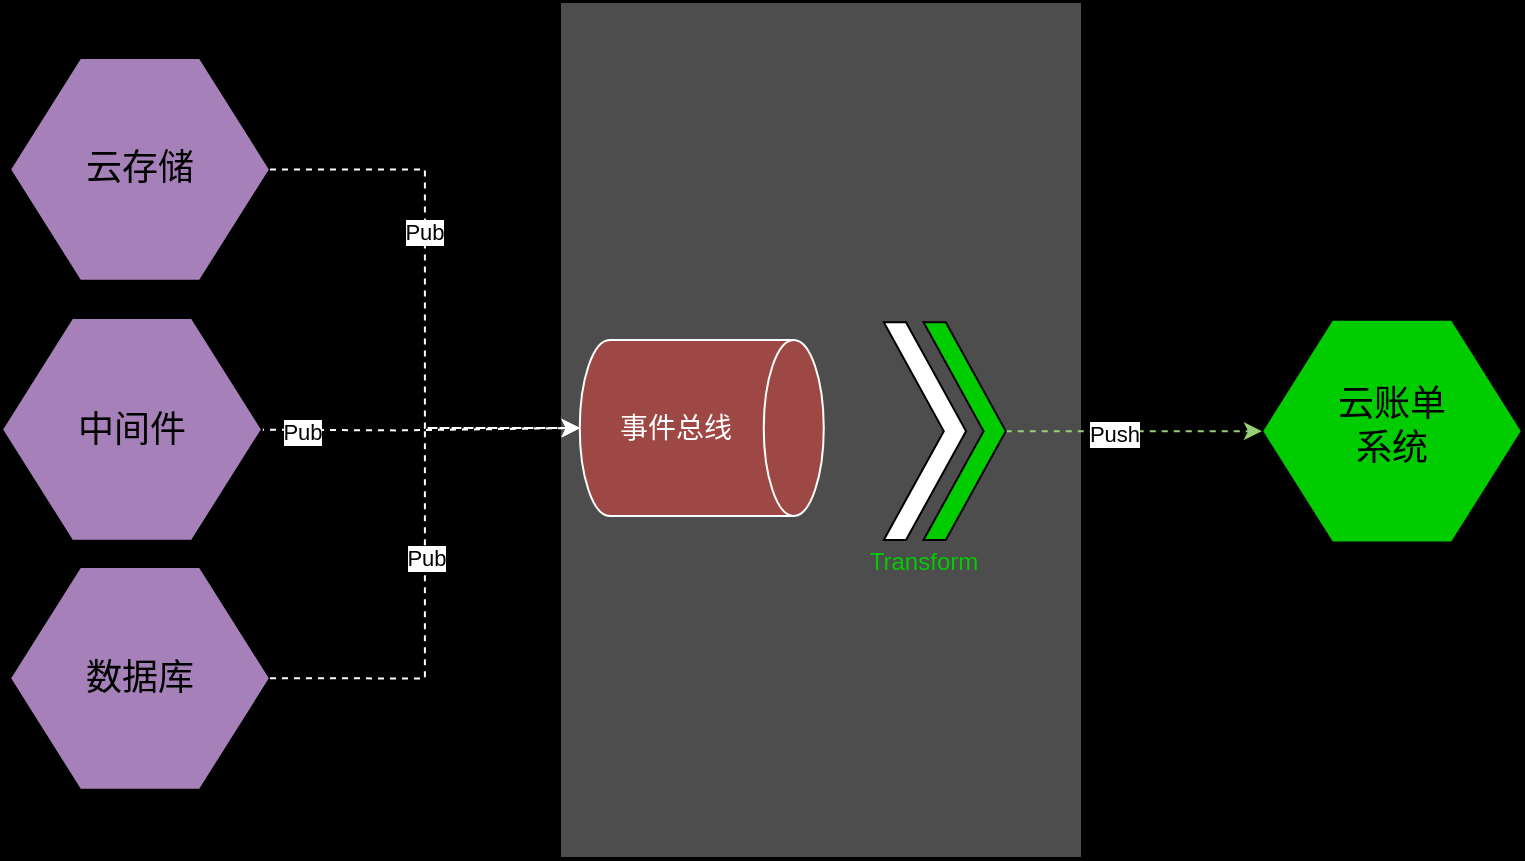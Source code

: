 <mxfile version="24.7.7">
  <diagram name="第 1 页" id="2kuI5vqeoujSwtPeEiwz">
    <mxGraphModel dx="954" dy="527" grid="0" gridSize="10" guides="1" tooltips="1" connect="1" arrows="1" fold="1" page="1" pageScale="1" pageWidth="827" pageHeight="1169" background="#000000" math="0" shadow="0">
      <root>
        <mxCell id="0" />
        <mxCell id="1" parent="0" />
        <mxCell id="m9w0L7mDfg-Hy0Zf4kCx-15" value="" style="rounded=0;whiteSpace=wrap;html=1;fillColor=#4D4D4D;" parent="1" vertex="1">
          <mxGeometry x="294" y="156" width="261" height="428" as="geometry" />
        </mxCell>
        <mxCell id="egfz6zBa7lYmq5XDyndJ-12" value="" style="verticalLabelPosition=bottom;verticalAlign=top;html=1;shape=hexagon;perimeter=hexagonPerimeter2;arcSize=6;size=0.27;fillColor=#A680B8;" parent="1" vertex="1">
          <mxGeometry x="19" y="184" width="130" height="111.43" as="geometry" />
        </mxCell>
        <mxCell id="egfz6zBa7lYmq5XDyndJ-15" value="&lt;font style=&quot;font-size: 18px;&quot;&gt;云存储&lt;/font&gt;" style="text;html=1;align=center;verticalAlign=middle;whiteSpace=wrap;rounded=0;" parent="1" vertex="1">
          <mxGeometry x="54" y="224.45" width="60" height="30" as="geometry" />
        </mxCell>
        <mxCell id="egfz6zBa7lYmq5XDyndJ-19" value="" style="verticalLabelPosition=bottom;verticalAlign=top;html=1;shape=hexagon;perimeter=hexagonPerimeter2;arcSize=6;size=0.27;fillColor=#00CC00;" parent="1" vertex="1">
          <mxGeometry x="645" y="314.85" width="130" height="111.43" as="geometry" />
        </mxCell>
        <mxCell id="egfz6zBa7lYmq5XDyndJ-20" value="&lt;span style=&quot;font-size: 18px;&quot;&gt;云账单系统&lt;/span&gt;" style="text;html=1;align=center;verticalAlign=middle;whiteSpace=wrap;rounded=0;" parent="1" vertex="1">
          <mxGeometry x="680" y="353" width="60" height="30" as="geometry" />
        </mxCell>
        <mxCell id="m9w0L7mDfg-Hy0Zf4kCx-5" value="" style="html=1;shadow=0;dashed=0;align=center;verticalAlign=middle;shape=mxgraph.arrows2.arrow;dy=0;dx=30;notch=30;direction=north;rotation=90;fillColor=#FFFFFF;strokeColor=#000000;flipV=0;flipH=1;" parent="1" vertex="1">
          <mxGeometry x="422.005" y="350.005" width="108.89" height="41.12" as="geometry" />
        </mxCell>
        <mxCell id="m9w0L7mDfg-Hy0Zf4kCx-21" style="edgeStyle=orthogonalEdgeStyle;rounded=0;orthogonalLoop=1;jettySize=auto;html=1;exitX=1;exitY=0.5;exitDx=0;exitDy=0;exitPerimeter=0;entryX=0;entryY=0.5;entryDx=0;entryDy=0;strokeColor=#97D077;dashed=1;" parent="1" source="m9w0L7mDfg-Hy0Zf4kCx-6" target="egfz6zBa7lYmq5XDyndJ-19" edge="1">
          <mxGeometry relative="1" as="geometry" />
        </mxCell>
        <mxCell id="m9w0L7mDfg-Hy0Zf4kCx-22" value="Push" style="edgeLabel;html=1;align=center;verticalAlign=middle;resizable=0;points=[];" parent="m9w0L7mDfg-Hy0Zf4kCx-21" vertex="1" connectable="0">
          <mxGeometry x="-0.231" y="-1" relative="1" as="geometry">
            <mxPoint x="4" as="offset" />
          </mxGeometry>
        </mxCell>
        <mxCell id="m9w0L7mDfg-Hy0Zf4kCx-6" value="" style="html=1;shadow=0;dashed=0;align=center;verticalAlign=middle;shape=mxgraph.arrows2.arrow;dy=0;dx=30;notch=30;direction=north;rotation=90;fillColor=#00CC00;strokeColor=#000000;flipV=0;flipH=1;" parent="1" vertex="1">
          <mxGeometry x="441.885" y="350.005" width="108.89" height="41.12" as="geometry" />
        </mxCell>
        <mxCell id="m9w0L7mDfg-Hy0Zf4kCx-10" value="&lt;font color=&quot;#00cc00&quot;&gt;Transform&lt;/font&gt;" style="text;html=1;align=center;verticalAlign=middle;whiteSpace=wrap;rounded=0;" parent="1" vertex="1">
          <mxGeometry x="446.45" y="421" width="60" height="30" as="geometry" />
        </mxCell>
        <mxCell id="m9w0L7mDfg-Hy0Zf4kCx-11" value="&lt;font style=&quot;font-size: 14px;&quot; color=&quot;#ffffff&quot;&gt;事件总线&lt;/font&gt;" style="shape=cylinder3;whiteSpace=wrap;html=1;boundedLbl=1;backgroundOutline=1;size=15;direction=south;fillColor=#9E4846;strokeColor=#FFFFFF;" parent="1" vertex="1">
          <mxGeometry x="303.88" y="325" width="122" height="88" as="geometry" />
        </mxCell>
        <mxCell id="m9w0L7mDfg-Hy0Zf4kCx-23" style="edgeStyle=orthogonalEdgeStyle;rounded=0;orthogonalLoop=1;jettySize=auto;html=1;exitX=1;exitY=0.5;exitDx=0;exitDy=0;entryX=0.5;entryY=1;entryDx=0;entryDy=0;entryPerimeter=0;dashed=1;strokeColor=#FFFFFF;" parent="1" source="egfz6zBa7lYmq5XDyndJ-12" target="m9w0L7mDfg-Hy0Zf4kCx-11" edge="1">
          <mxGeometry relative="1" as="geometry" />
        </mxCell>
        <mxCell id="m9w0L7mDfg-Hy0Zf4kCx-24" value="Pub" style="edgeLabel;html=1;align=center;verticalAlign=middle;resizable=0;points=[];" parent="m9w0L7mDfg-Hy0Zf4kCx-23" vertex="1" connectable="0">
          <mxGeometry x="-0.237" y="-1" relative="1" as="geometry">
            <mxPoint as="offset" />
          </mxGeometry>
        </mxCell>
        <mxCell id="8YSsli9hQhtiDxE-2XIZ-1" value="" style="verticalLabelPosition=bottom;verticalAlign=top;html=1;shape=hexagon;perimeter=hexagonPerimeter2;arcSize=6;size=0.27;fillColor=#A680B8;" parent="1" vertex="1">
          <mxGeometry x="19" y="438.45" width="130" height="111.43" as="geometry" />
        </mxCell>
        <mxCell id="8YSsli9hQhtiDxE-2XIZ-2" value="&lt;font style=&quot;font-size: 18px;&quot;&gt;数据库&lt;/font&gt;" style="text;html=1;align=center;verticalAlign=middle;whiteSpace=wrap;rounded=0;" parent="1" vertex="1">
          <mxGeometry x="54" y="478.9" width="60" height="30" as="geometry" />
        </mxCell>
        <mxCell id="8YSsli9hQhtiDxE-2XIZ-5" style="edgeStyle=orthogonalEdgeStyle;rounded=0;orthogonalLoop=1;jettySize=auto;html=1;exitX=1;exitY=0.5;exitDx=0;exitDy=0;entryX=0.5;entryY=1;entryDx=0;entryDy=0;entryPerimeter=0;dashed=1;strokeColor=#FFFFFF;" parent="1" source="8YSsli9hQhtiDxE-2XIZ-1" target="m9w0L7mDfg-Hy0Zf4kCx-11" edge="1">
          <mxGeometry relative="1" as="geometry" />
        </mxCell>
        <mxCell id="8YSsli9hQhtiDxE-2XIZ-6" value="Pub" style="edgeLabel;html=1;align=center;verticalAlign=middle;resizable=0;points=[];" parent="8YSsli9hQhtiDxE-2XIZ-5" vertex="1" connectable="0">
          <mxGeometry x="-0.019" y="1" relative="1" as="geometry">
            <mxPoint x="1" as="offset" />
          </mxGeometry>
        </mxCell>
        <mxCell id="pdEvPXPhfCHKv2khUPHh-5" style="edgeStyle=orthogonalEdgeStyle;rounded=0;orthogonalLoop=1;jettySize=auto;html=1;exitX=1;exitY=0.5;exitDx=0;exitDy=0;strokeColor=#FFFFFF;dashed=1;" parent="1" edge="1">
          <mxGeometry relative="1" as="geometry">
            <mxPoint x="304" y="369" as="targetPoint" />
            <mxPoint x="119" y="369.715" as="sourcePoint" />
          </mxGeometry>
        </mxCell>
        <mxCell id="pdEvPXPhfCHKv2khUPHh-6" value="Pub" style="edgeLabel;html=1;align=center;verticalAlign=middle;resizable=0;points=[];" parent="pdEvPXPhfCHKv2khUPHh-5" vertex="1" connectable="0">
          <mxGeometry x="-0.503" y="-1" relative="1" as="geometry">
            <mxPoint as="offset" />
          </mxGeometry>
        </mxCell>
        <mxCell id="pdEvPXPhfCHKv2khUPHh-1" value="" style="verticalLabelPosition=bottom;verticalAlign=top;html=1;shape=hexagon;perimeter=hexagonPerimeter2;arcSize=6;size=0.27;fillColor=#A680B8;" parent="1" vertex="1">
          <mxGeometry x="15" y="314" width="130" height="111.43" as="geometry" />
        </mxCell>
        <mxCell id="pdEvPXPhfCHKv2khUPHh-2" value="&lt;span style=&quot;font-size: 18px;&quot;&gt;中间件&lt;/span&gt;" style="text;html=1;align=center;verticalAlign=middle;whiteSpace=wrap;rounded=0;" parent="1" vertex="1">
          <mxGeometry x="50" y="354.71" width="60" height="30" as="geometry" />
        </mxCell>
      </root>
    </mxGraphModel>
  </diagram>
</mxfile>

